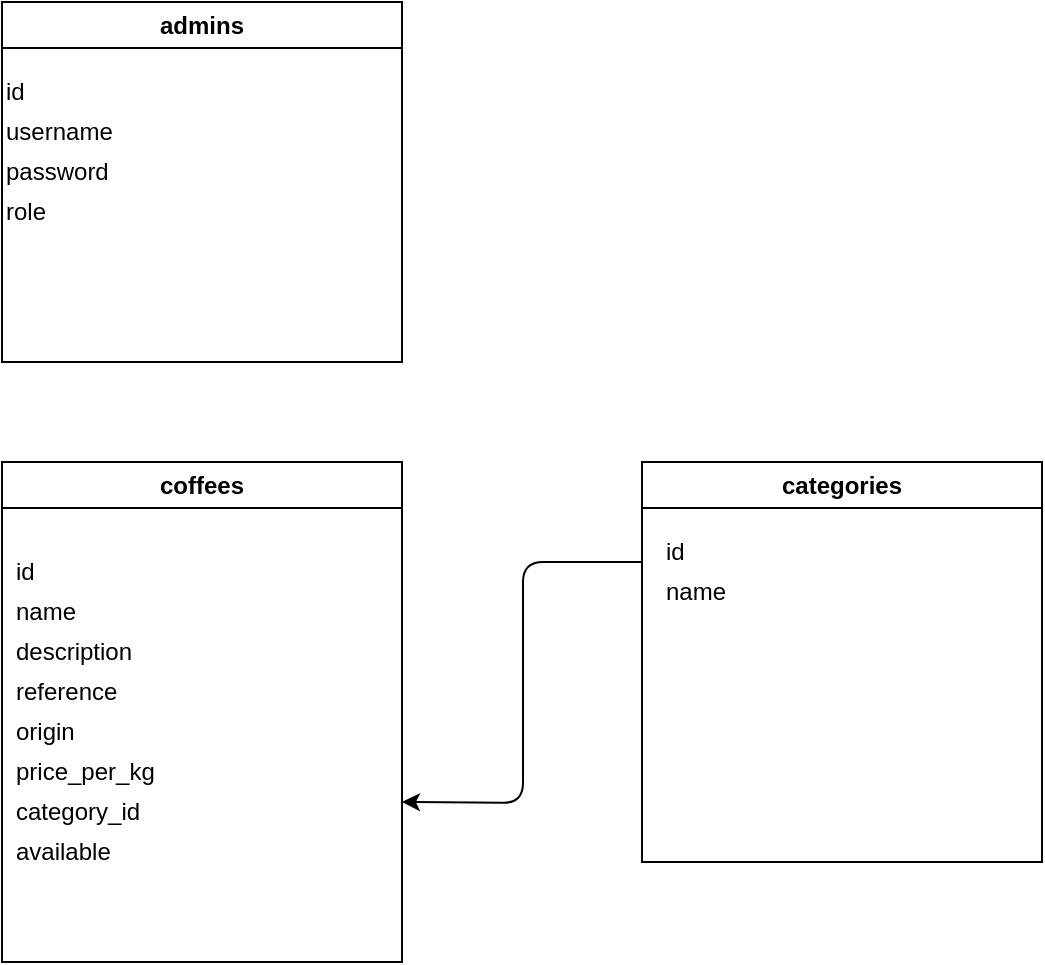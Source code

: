 <mxfile>
    <diagram id="Tr6Q7BLJJ2anBdAM2FvJ" name="Page-1">
        <mxGraphModel dx="748" dy="693" grid="1" gridSize="10" guides="1" tooltips="1" connect="1" arrows="1" fold="1" page="1" pageScale="1" pageWidth="850" pageHeight="1100" math="0" shadow="0">
            <root>
                <mxCell id="0"/>
                <mxCell id="1" parent="0"/>
                <mxCell id="2" value="admins" style="swimlane;whiteSpace=wrap;html=1;" vertex="1" parent="1">
                    <mxGeometry x="60" y="170" width="200" height="180" as="geometry"/>
                </mxCell>
                <mxCell id="3" value="username" style="text;html=1;align=left;verticalAlign=middle;whiteSpace=wrap;rounded=0;" vertex="1" parent="2">
                    <mxGeometry y="50" width="200" height="30" as="geometry"/>
                </mxCell>
                <mxCell id="4" value="password" style="text;html=1;align=left;verticalAlign=middle;whiteSpace=wrap;rounded=0;" vertex="1" parent="2">
                    <mxGeometry y="70" width="200" height="30" as="geometry"/>
                </mxCell>
                <mxCell id="5" value="role" style="text;html=1;align=left;verticalAlign=middle;whiteSpace=wrap;rounded=0;" vertex="1" parent="2">
                    <mxGeometry y="90" width="200" height="30" as="geometry"/>
                </mxCell>
                <mxCell id="6" value="id" style="text;html=1;align=left;verticalAlign=middle;whiteSpace=wrap;rounded=0;" vertex="1" parent="2">
                    <mxGeometry y="30" width="200" height="30" as="geometry"/>
                </mxCell>
                <mxCell id="7" value="coffees" style="swimlane;whiteSpace=wrap;html=1;" vertex="1" parent="1">
                    <mxGeometry x="60" y="400" width="200" height="250" as="geometry"/>
                </mxCell>
                <mxCell id="8" value="name" style="text;html=1;align=left;verticalAlign=middle;resizable=0;points=[];autosize=1;strokeColor=none;fillColor=none;" vertex="1" parent="7">
                    <mxGeometry x="5" y="60" width="50" height="30" as="geometry"/>
                </mxCell>
                <mxCell id="9" value="price_per_kg" style="text;html=1;align=left;verticalAlign=middle;resizable=0;points=[];autosize=1;strokeColor=none;fillColor=none;" vertex="1" parent="7">
                    <mxGeometry x="5" y="140" width="90" height="30" as="geometry"/>
                </mxCell>
                <mxCell id="10" value="category_id" style="text;html=1;align=left;verticalAlign=middle;resizable=0;points=[];autosize=1;strokeColor=none;fillColor=none;" vertex="1" parent="7">
                    <mxGeometry x="5" y="160" width="90" height="30" as="geometry"/>
                </mxCell>
                <mxCell id="11" value="origin" style="text;html=1;align=left;verticalAlign=middle;resizable=0;points=[];autosize=1;strokeColor=none;fillColor=none;" vertex="1" parent="7">
                    <mxGeometry x="5" y="120" width="50" height="30" as="geometry"/>
                </mxCell>
                <mxCell id="12" value="id" style="text;html=1;align=left;verticalAlign=middle;resizable=0;points=[];autosize=1;strokeColor=none;fillColor=none;" vertex="1" parent="7">
                    <mxGeometry x="5" y="40" width="30" height="30" as="geometry"/>
                </mxCell>
                <mxCell id="13" value="description" style="text;html=1;align=left;verticalAlign=middle;resizable=0;points=[];autosize=1;strokeColor=none;fillColor=none;" vertex="1" parent="7">
                    <mxGeometry x="5" y="80" width="80" height="30" as="geometry"/>
                </mxCell>
                <mxCell id="14" value="reference" style="text;html=1;align=left;verticalAlign=middle;resizable=0;points=[];autosize=1;strokeColor=none;fillColor=none;" vertex="1" parent="7">
                    <mxGeometry x="5" y="100" width="70" height="30" as="geometry"/>
                </mxCell>
                <mxCell id="15" value="available" style="text;html=1;align=left;verticalAlign=middle;resizable=0;points=[];autosize=1;strokeColor=none;fillColor=none;" vertex="1" parent="7">
                    <mxGeometry x="5" y="180" width="70" height="30" as="geometry"/>
                </mxCell>
                <mxCell id="22" style="edgeStyle=orthogonalEdgeStyle;html=1;exitX=0;exitY=0.25;exitDx=0;exitDy=0;" edge="1" parent="1" source="16">
                    <mxGeometry relative="1" as="geometry">
                        <mxPoint x="260" y="570" as="targetPoint"/>
                    </mxGeometry>
                </mxCell>
                <mxCell id="16" value="categories" style="swimlane;whiteSpace=wrap;html=1;" vertex="1" parent="1">
                    <mxGeometry x="380" y="400" width="200" height="200" as="geometry"/>
                </mxCell>
                <mxCell id="17" value="id" style="text;html=1;align=left;verticalAlign=middle;resizable=0;points=[];autosize=1;strokeColor=none;fillColor=none;" vertex="1" parent="16">
                    <mxGeometry x="10" y="30" width="30" height="30" as="geometry"/>
                </mxCell>
                <mxCell id="18" value="name" style="text;html=1;align=left;verticalAlign=middle;resizable=0;points=[];autosize=1;strokeColor=none;fillColor=none;" vertex="1" parent="16">
                    <mxGeometry x="10" y="50" width="50" height="30" as="geometry"/>
                </mxCell>
            </root>
        </mxGraphModel>
    </diagram>
</mxfile>